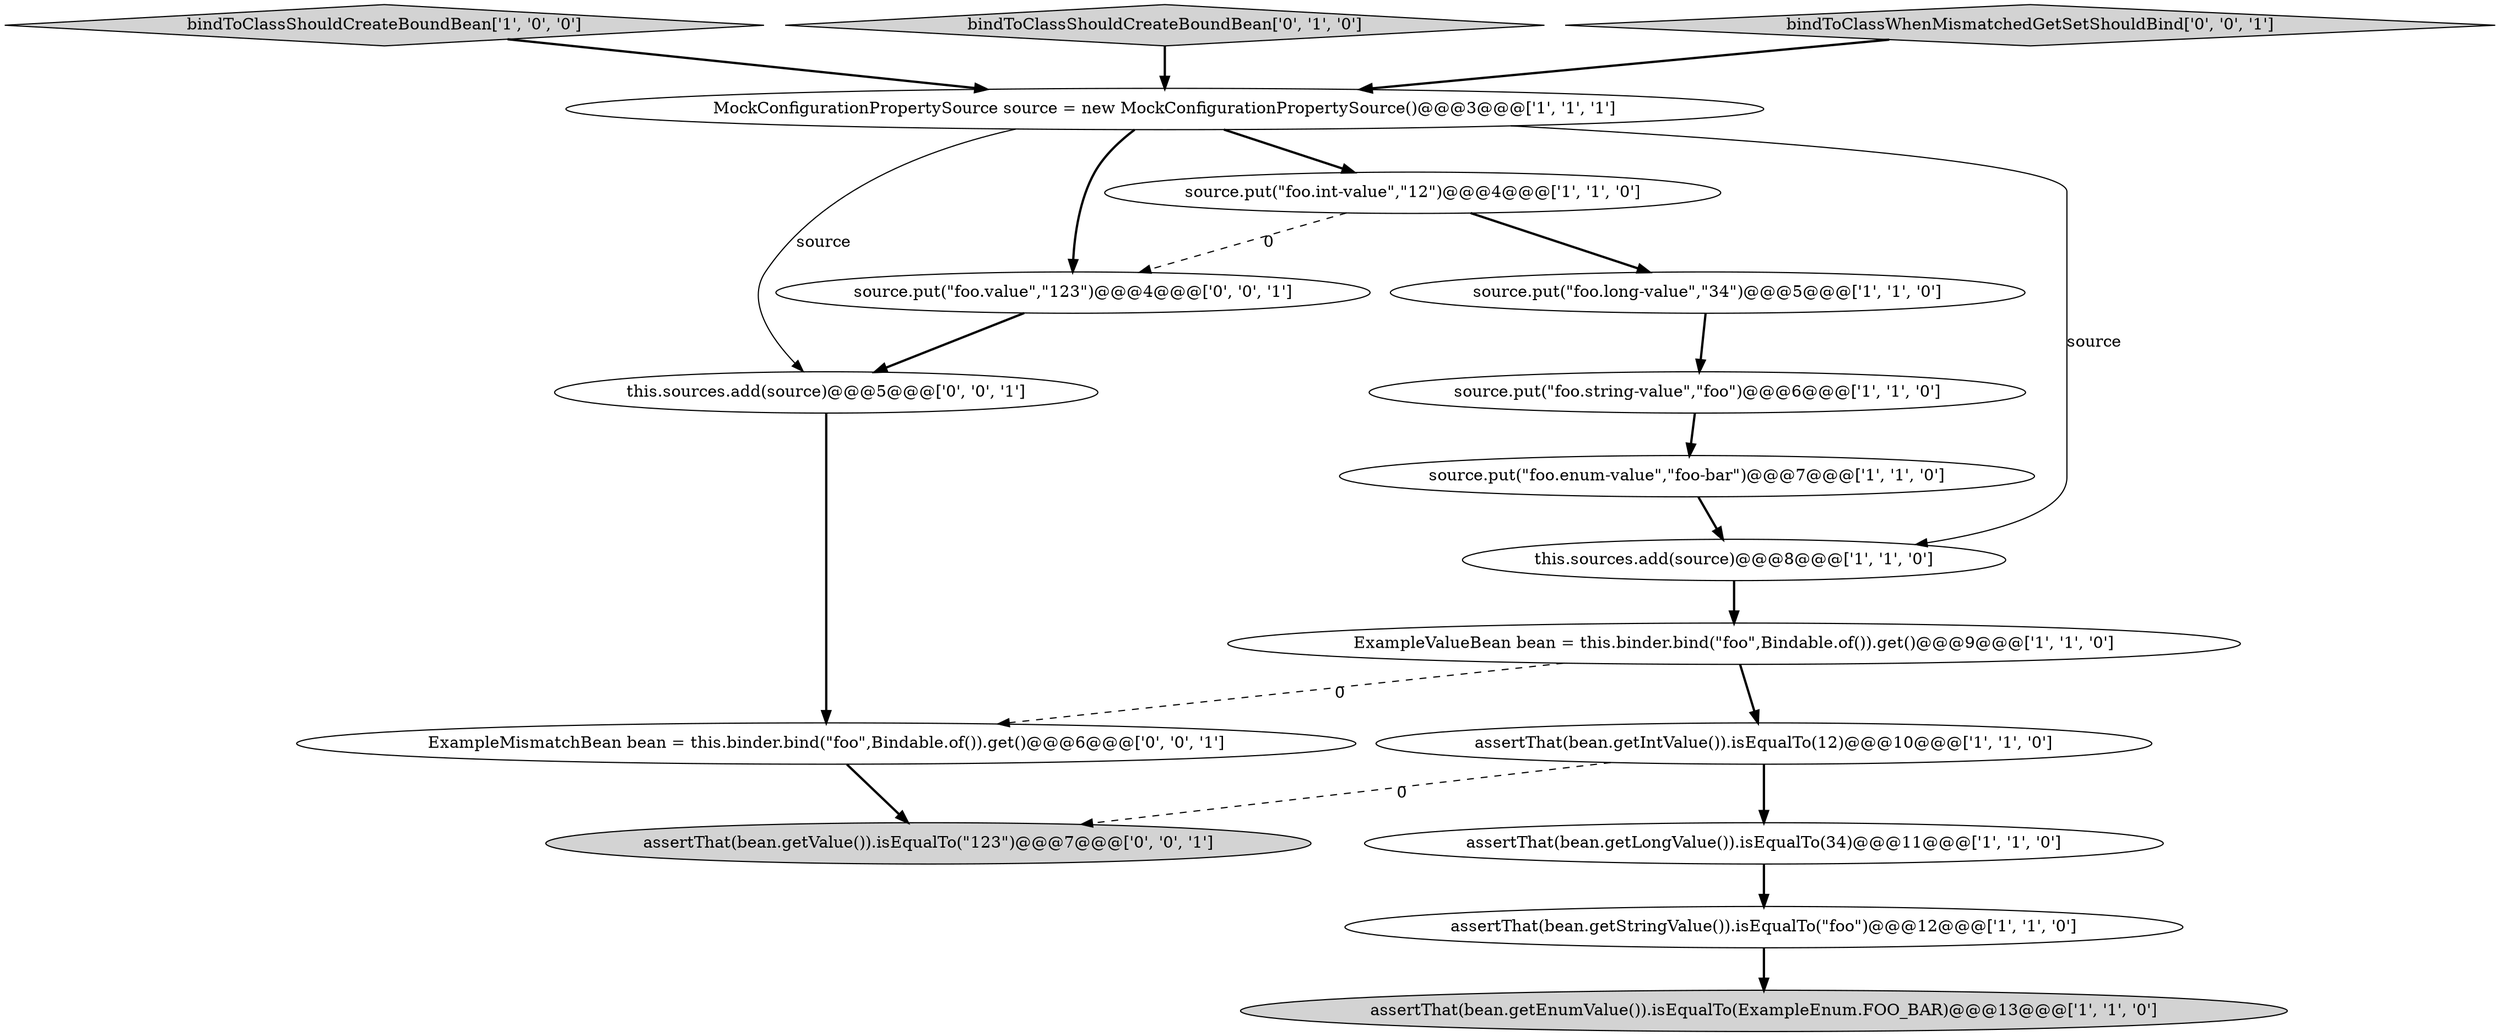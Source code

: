 digraph {
7 [style = filled, label = "source.put(\"foo.int-value\",\"12\")@@@4@@@['1', '1', '0']", fillcolor = white, shape = ellipse image = "AAA0AAABBB1BBB"];
8 [style = filled, label = "assertThat(bean.getEnumValue()).isEqualTo(ExampleEnum.FOO_BAR)@@@13@@@['1', '1', '0']", fillcolor = lightgray, shape = ellipse image = "AAA0AAABBB1BBB"];
4 [style = filled, label = "assertThat(bean.getLongValue()).isEqualTo(34)@@@11@@@['1', '1', '0']", fillcolor = white, shape = ellipse image = "AAA0AAABBB1BBB"];
9 [style = filled, label = "bindToClassShouldCreateBoundBean['1', '0', '0']", fillcolor = lightgray, shape = diamond image = "AAA0AAABBB1BBB"];
14 [style = filled, label = "ExampleMismatchBean bean = this.binder.bind(\"foo\",Bindable.of()).get()@@@6@@@['0', '0', '1']", fillcolor = white, shape = ellipse image = "AAA0AAABBB3BBB"];
17 [style = filled, label = "assertThat(bean.getValue()).isEqualTo(\"123\")@@@7@@@['0', '0', '1']", fillcolor = lightgray, shape = ellipse image = "AAA0AAABBB3BBB"];
6 [style = filled, label = "this.sources.add(source)@@@8@@@['1', '1', '0']", fillcolor = white, shape = ellipse image = "AAA0AAABBB1BBB"];
11 [style = filled, label = "assertThat(bean.getStringValue()).isEqualTo(\"foo\")@@@12@@@['1', '1', '0']", fillcolor = white, shape = ellipse image = "AAA0AAABBB1BBB"];
12 [style = filled, label = "bindToClassShouldCreateBoundBean['0', '1', '0']", fillcolor = lightgray, shape = diamond image = "AAA0AAABBB2BBB"];
1 [style = filled, label = "MockConfigurationPropertySource source = new MockConfigurationPropertySource()@@@3@@@['1', '1', '1']", fillcolor = white, shape = ellipse image = "AAA0AAABBB1BBB"];
13 [style = filled, label = "bindToClassWhenMismatchedGetSetShouldBind['0', '0', '1']", fillcolor = lightgray, shape = diamond image = "AAA0AAABBB3BBB"];
16 [style = filled, label = "this.sources.add(source)@@@5@@@['0', '0', '1']", fillcolor = white, shape = ellipse image = "AAA0AAABBB3BBB"];
0 [style = filled, label = "ExampleValueBean bean = this.binder.bind(\"foo\",Bindable.of()).get()@@@9@@@['1', '1', '0']", fillcolor = white, shape = ellipse image = "AAA0AAABBB1BBB"];
5 [style = filled, label = "assertThat(bean.getIntValue()).isEqualTo(12)@@@10@@@['1', '1', '0']", fillcolor = white, shape = ellipse image = "AAA0AAABBB1BBB"];
10 [style = filled, label = "source.put(\"foo.long-value\",\"34\")@@@5@@@['1', '1', '0']", fillcolor = white, shape = ellipse image = "AAA0AAABBB1BBB"];
2 [style = filled, label = "source.put(\"foo.string-value\",\"foo\")@@@6@@@['1', '1', '0']", fillcolor = white, shape = ellipse image = "AAA0AAABBB1BBB"];
3 [style = filled, label = "source.put(\"foo.enum-value\",\"foo-bar\")@@@7@@@['1', '1', '0']", fillcolor = white, shape = ellipse image = "AAA0AAABBB1BBB"];
15 [style = filled, label = "source.put(\"foo.value\",\"123\")@@@4@@@['0', '0', '1']", fillcolor = white, shape = ellipse image = "AAA0AAABBB3BBB"];
1->16 [style = solid, label="source"];
7->10 [style = bold, label=""];
1->15 [style = bold, label=""];
2->3 [style = bold, label=""];
3->6 [style = bold, label=""];
14->17 [style = bold, label=""];
1->6 [style = solid, label="source"];
6->0 [style = bold, label=""];
15->16 [style = bold, label=""];
12->1 [style = bold, label=""];
1->7 [style = bold, label=""];
13->1 [style = bold, label=""];
0->14 [style = dashed, label="0"];
5->17 [style = dashed, label="0"];
5->4 [style = bold, label=""];
7->15 [style = dashed, label="0"];
11->8 [style = bold, label=""];
16->14 [style = bold, label=""];
10->2 [style = bold, label=""];
9->1 [style = bold, label=""];
4->11 [style = bold, label=""];
0->5 [style = bold, label=""];
}
